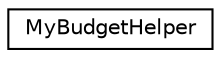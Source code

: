 digraph G
{
  edge [fontname="Helvetica",fontsize="10",labelfontname="Helvetica",labelfontsize="10"];
  node [fontname="Helvetica",fontsize="10",shape=record];
  rankdir=LR;
  Node1 [label="MyBudgetHelper",height=0.2,width=0.4,color="black", fillcolor="white", style="filled",URL="$interface_my_budget_helper.html",tooltip="The class keeps the class methods which are used in whole project."];
}
